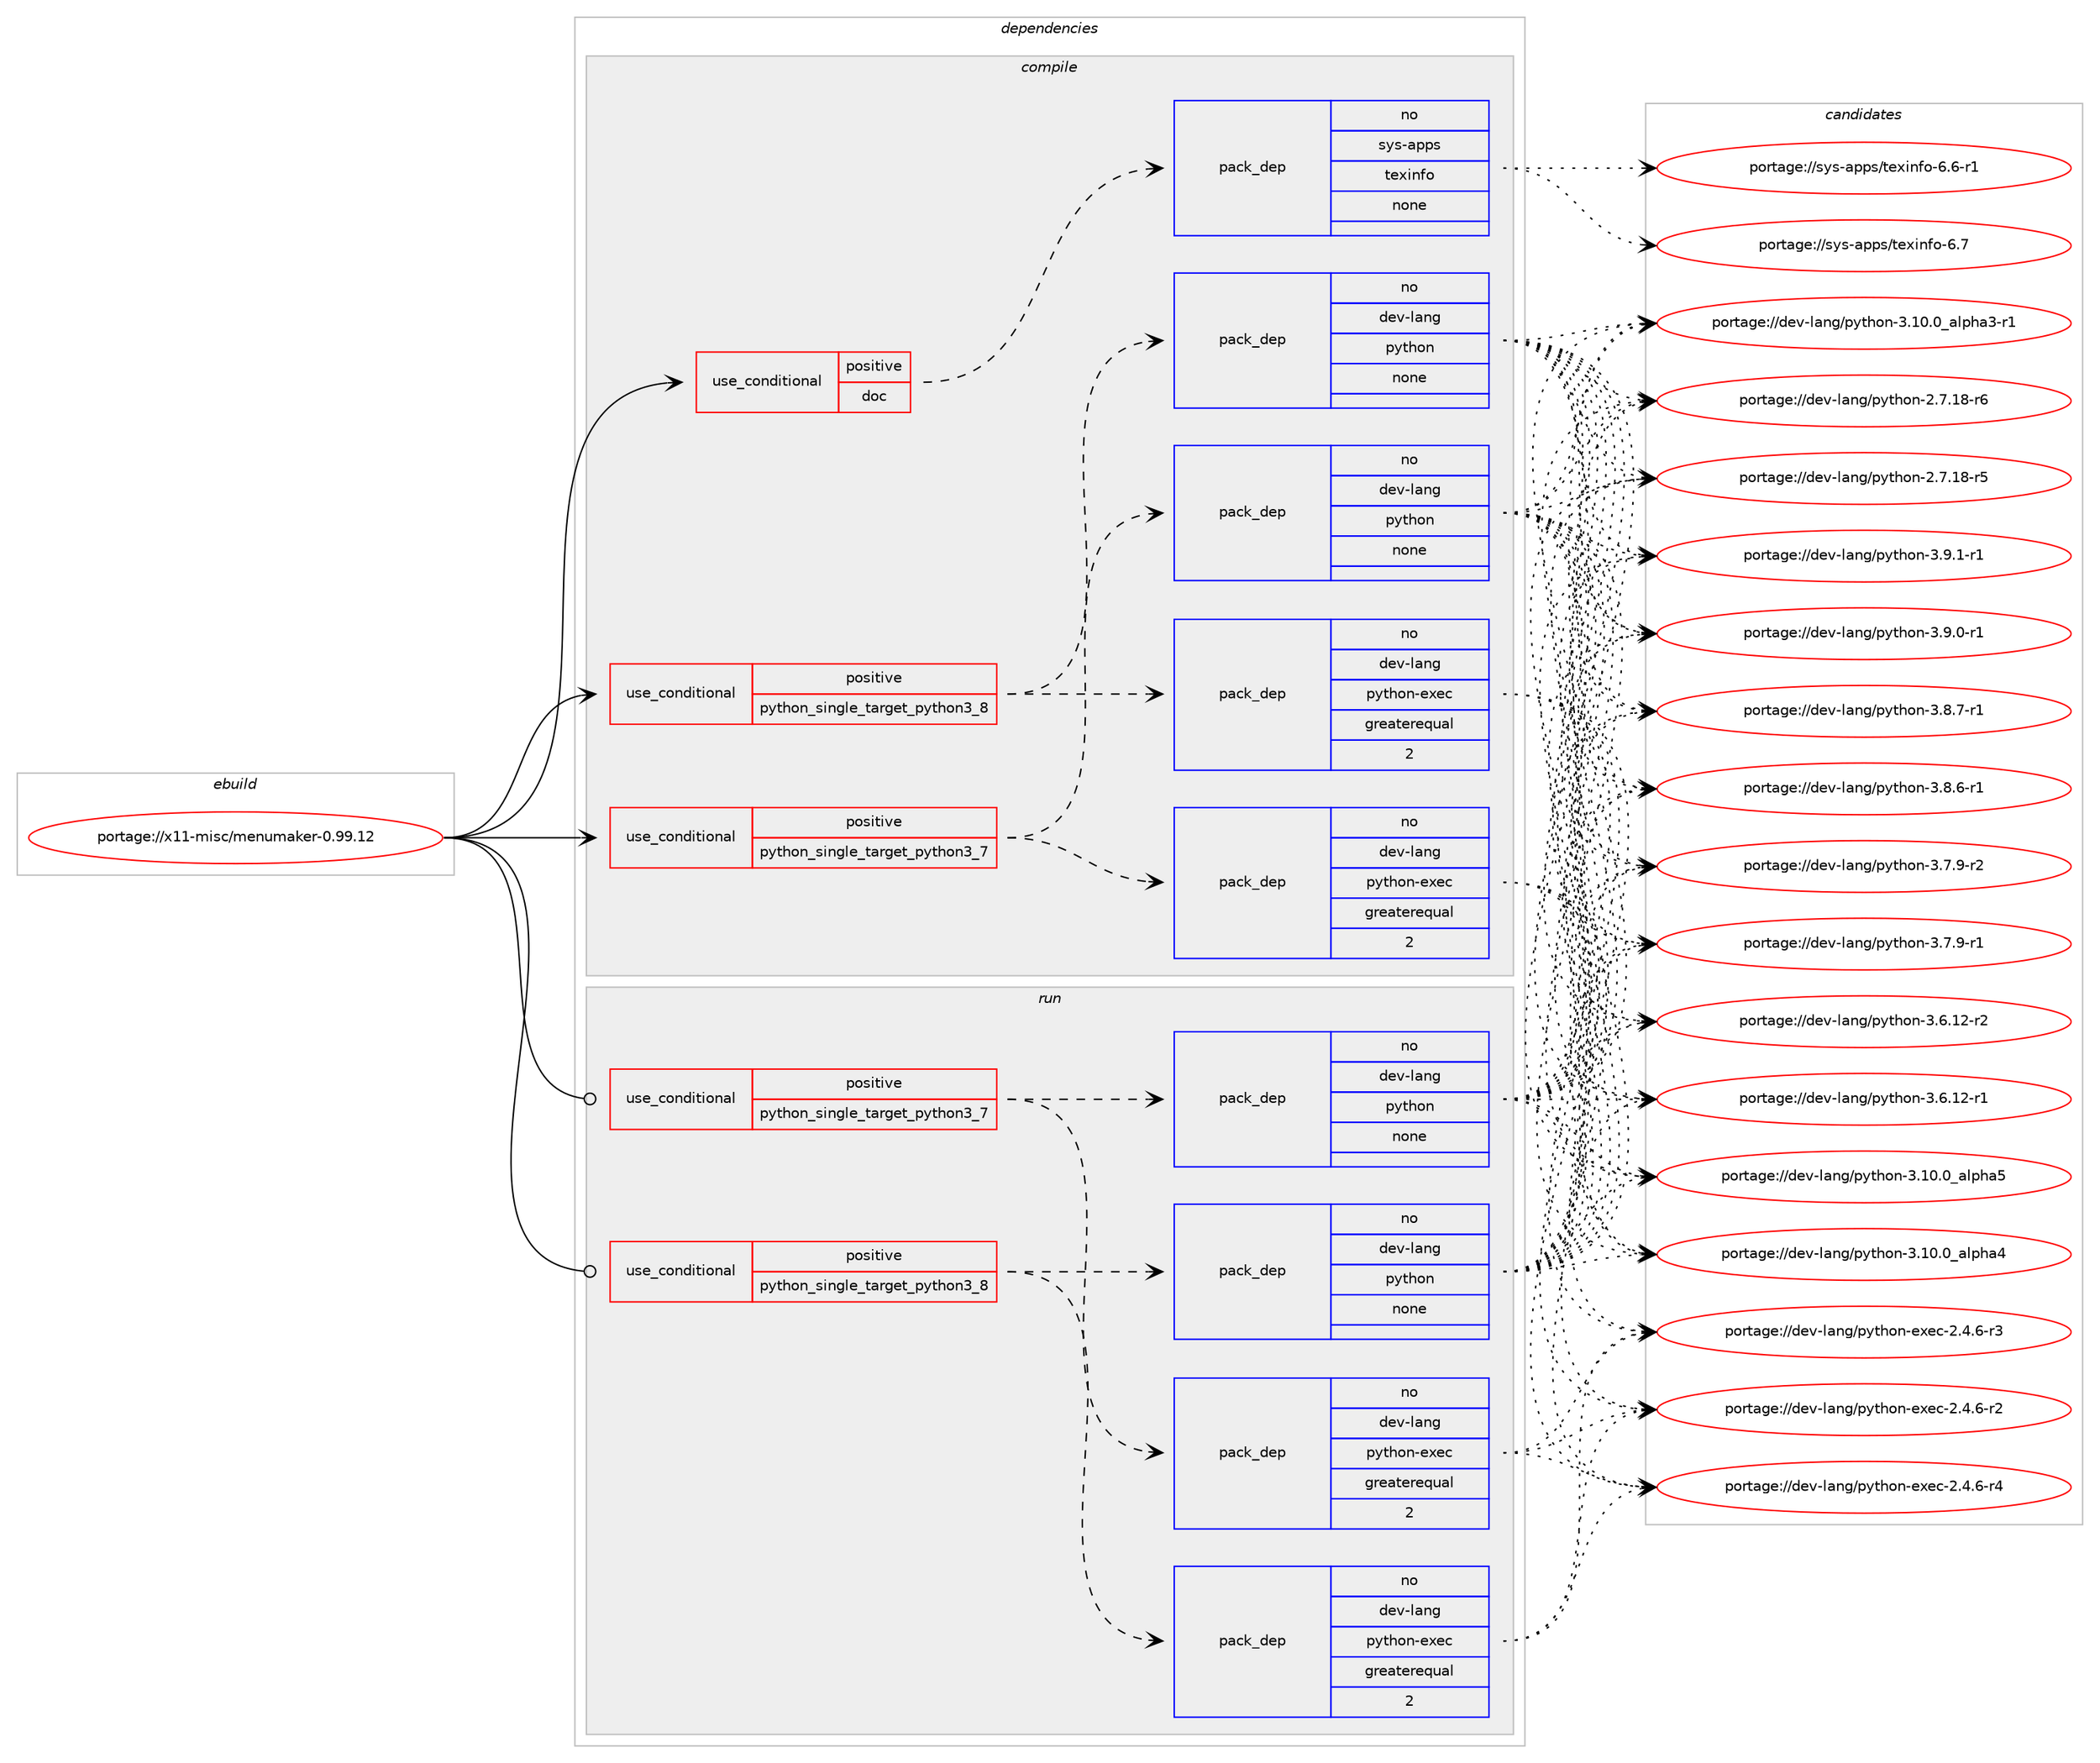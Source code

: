 digraph prolog {

# *************
# Graph options
# *************

newrank=true;
concentrate=true;
compound=true;
graph [rankdir=LR,fontname=Helvetica,fontsize=10,ranksep=1.5];#, ranksep=2.5, nodesep=0.2];
edge  [arrowhead=vee];
node  [fontname=Helvetica,fontsize=10];

# **********
# The ebuild
# **********

subgraph cluster_leftcol {
color=gray;
rank=same;
label=<<i>ebuild</i>>;
id [label="portage://x11-misc/menumaker-0.99.12", color=red, width=4, href="../x11-misc/menumaker-0.99.12.svg"];
}

# ****************
# The dependencies
# ****************

subgraph cluster_midcol {
color=gray;
label=<<i>dependencies</i>>;
subgraph cluster_compile {
fillcolor="#eeeeee";
style=filled;
label=<<i>compile</i>>;
subgraph cond225 {
dependency1778 [label=<<TABLE BORDER="0" CELLBORDER="1" CELLSPACING="0" CELLPADDING="4"><TR><TD ROWSPAN="3" CELLPADDING="10">use_conditional</TD></TR><TR><TD>positive</TD></TR><TR><TD>doc</TD></TR></TABLE>>, shape=none, color=red];
subgraph pack1518 {
dependency1779 [label=<<TABLE BORDER="0" CELLBORDER="1" CELLSPACING="0" CELLPADDING="4" WIDTH="220"><TR><TD ROWSPAN="6" CELLPADDING="30">pack_dep</TD></TR><TR><TD WIDTH="110">no</TD></TR><TR><TD>sys-apps</TD></TR><TR><TD>texinfo</TD></TR><TR><TD>none</TD></TR><TR><TD></TD></TR></TABLE>>, shape=none, color=blue];
}
dependency1778:e -> dependency1779:w [weight=20,style="dashed",arrowhead="vee"];
}
id:e -> dependency1778:w [weight=20,style="solid",arrowhead="vee"];
subgraph cond226 {
dependency1780 [label=<<TABLE BORDER="0" CELLBORDER="1" CELLSPACING="0" CELLPADDING="4"><TR><TD ROWSPAN="3" CELLPADDING="10">use_conditional</TD></TR><TR><TD>positive</TD></TR><TR><TD>python_single_target_python3_7</TD></TR></TABLE>>, shape=none, color=red];
subgraph pack1519 {
dependency1781 [label=<<TABLE BORDER="0" CELLBORDER="1" CELLSPACING="0" CELLPADDING="4" WIDTH="220"><TR><TD ROWSPAN="6" CELLPADDING="30">pack_dep</TD></TR><TR><TD WIDTH="110">no</TD></TR><TR><TD>dev-lang</TD></TR><TR><TD>python</TD></TR><TR><TD>none</TD></TR><TR><TD></TD></TR></TABLE>>, shape=none, color=blue];
}
dependency1780:e -> dependency1781:w [weight=20,style="dashed",arrowhead="vee"];
subgraph pack1520 {
dependency1782 [label=<<TABLE BORDER="0" CELLBORDER="1" CELLSPACING="0" CELLPADDING="4" WIDTH="220"><TR><TD ROWSPAN="6" CELLPADDING="30">pack_dep</TD></TR><TR><TD WIDTH="110">no</TD></TR><TR><TD>dev-lang</TD></TR><TR><TD>python-exec</TD></TR><TR><TD>greaterequal</TD></TR><TR><TD>2</TD></TR></TABLE>>, shape=none, color=blue];
}
dependency1780:e -> dependency1782:w [weight=20,style="dashed",arrowhead="vee"];
}
id:e -> dependency1780:w [weight=20,style="solid",arrowhead="vee"];
subgraph cond227 {
dependency1783 [label=<<TABLE BORDER="0" CELLBORDER="1" CELLSPACING="0" CELLPADDING="4"><TR><TD ROWSPAN="3" CELLPADDING="10">use_conditional</TD></TR><TR><TD>positive</TD></TR><TR><TD>python_single_target_python3_8</TD></TR></TABLE>>, shape=none, color=red];
subgraph pack1521 {
dependency1784 [label=<<TABLE BORDER="0" CELLBORDER="1" CELLSPACING="0" CELLPADDING="4" WIDTH="220"><TR><TD ROWSPAN="6" CELLPADDING="30">pack_dep</TD></TR><TR><TD WIDTH="110">no</TD></TR><TR><TD>dev-lang</TD></TR><TR><TD>python</TD></TR><TR><TD>none</TD></TR><TR><TD></TD></TR></TABLE>>, shape=none, color=blue];
}
dependency1783:e -> dependency1784:w [weight=20,style="dashed",arrowhead="vee"];
subgraph pack1522 {
dependency1785 [label=<<TABLE BORDER="0" CELLBORDER="1" CELLSPACING="0" CELLPADDING="4" WIDTH="220"><TR><TD ROWSPAN="6" CELLPADDING="30">pack_dep</TD></TR><TR><TD WIDTH="110">no</TD></TR><TR><TD>dev-lang</TD></TR><TR><TD>python-exec</TD></TR><TR><TD>greaterequal</TD></TR><TR><TD>2</TD></TR></TABLE>>, shape=none, color=blue];
}
dependency1783:e -> dependency1785:w [weight=20,style="dashed",arrowhead="vee"];
}
id:e -> dependency1783:w [weight=20,style="solid",arrowhead="vee"];
}
subgraph cluster_compileandrun {
fillcolor="#eeeeee";
style=filled;
label=<<i>compile and run</i>>;
}
subgraph cluster_run {
fillcolor="#eeeeee";
style=filled;
label=<<i>run</i>>;
subgraph cond228 {
dependency1786 [label=<<TABLE BORDER="0" CELLBORDER="1" CELLSPACING="0" CELLPADDING="4"><TR><TD ROWSPAN="3" CELLPADDING="10">use_conditional</TD></TR><TR><TD>positive</TD></TR><TR><TD>python_single_target_python3_7</TD></TR></TABLE>>, shape=none, color=red];
subgraph pack1523 {
dependency1787 [label=<<TABLE BORDER="0" CELLBORDER="1" CELLSPACING="0" CELLPADDING="4" WIDTH="220"><TR><TD ROWSPAN="6" CELLPADDING="30">pack_dep</TD></TR><TR><TD WIDTH="110">no</TD></TR><TR><TD>dev-lang</TD></TR><TR><TD>python</TD></TR><TR><TD>none</TD></TR><TR><TD></TD></TR></TABLE>>, shape=none, color=blue];
}
dependency1786:e -> dependency1787:w [weight=20,style="dashed",arrowhead="vee"];
subgraph pack1524 {
dependency1788 [label=<<TABLE BORDER="0" CELLBORDER="1" CELLSPACING="0" CELLPADDING="4" WIDTH="220"><TR><TD ROWSPAN="6" CELLPADDING="30">pack_dep</TD></TR><TR><TD WIDTH="110">no</TD></TR><TR><TD>dev-lang</TD></TR><TR><TD>python-exec</TD></TR><TR><TD>greaterequal</TD></TR><TR><TD>2</TD></TR></TABLE>>, shape=none, color=blue];
}
dependency1786:e -> dependency1788:w [weight=20,style="dashed",arrowhead="vee"];
}
id:e -> dependency1786:w [weight=20,style="solid",arrowhead="odot"];
subgraph cond229 {
dependency1789 [label=<<TABLE BORDER="0" CELLBORDER="1" CELLSPACING="0" CELLPADDING="4"><TR><TD ROWSPAN="3" CELLPADDING="10">use_conditional</TD></TR><TR><TD>positive</TD></TR><TR><TD>python_single_target_python3_8</TD></TR></TABLE>>, shape=none, color=red];
subgraph pack1525 {
dependency1790 [label=<<TABLE BORDER="0" CELLBORDER="1" CELLSPACING="0" CELLPADDING="4" WIDTH="220"><TR><TD ROWSPAN="6" CELLPADDING="30">pack_dep</TD></TR><TR><TD WIDTH="110">no</TD></TR><TR><TD>dev-lang</TD></TR><TR><TD>python</TD></TR><TR><TD>none</TD></TR><TR><TD></TD></TR></TABLE>>, shape=none, color=blue];
}
dependency1789:e -> dependency1790:w [weight=20,style="dashed",arrowhead="vee"];
subgraph pack1526 {
dependency1791 [label=<<TABLE BORDER="0" CELLBORDER="1" CELLSPACING="0" CELLPADDING="4" WIDTH="220"><TR><TD ROWSPAN="6" CELLPADDING="30">pack_dep</TD></TR><TR><TD WIDTH="110">no</TD></TR><TR><TD>dev-lang</TD></TR><TR><TD>python-exec</TD></TR><TR><TD>greaterequal</TD></TR><TR><TD>2</TD></TR></TABLE>>, shape=none, color=blue];
}
dependency1789:e -> dependency1791:w [weight=20,style="dashed",arrowhead="vee"];
}
id:e -> dependency1789:w [weight=20,style="solid",arrowhead="odot"];
}
}

# **************
# The candidates
# **************

subgraph cluster_choices {
rank=same;
color=gray;
label=<<i>candidates</i>>;

subgraph choice1518 {
color=black;
nodesep=1;
choice11512111545971121121154711610112010511010211145544655 [label="portage://sys-apps/texinfo-6.7", color=red, width=4,href="../sys-apps/texinfo-6.7.svg"];
choice115121115459711211211547116101120105110102111455446544511449 [label="portage://sys-apps/texinfo-6.6-r1", color=red, width=4,href="../sys-apps/texinfo-6.6-r1.svg"];
dependency1779:e -> choice11512111545971121121154711610112010511010211145544655:w [style=dotted,weight="100"];
dependency1779:e -> choice115121115459711211211547116101120105110102111455446544511449:w [style=dotted,weight="100"];
}
subgraph choice1519 {
color=black;
nodesep=1;
choice1001011184510897110103471121211161041111104551465746494511449 [label="portage://dev-lang/python-3.9.1-r1", color=red, width=4,href="../dev-lang/python-3.9.1-r1.svg"];
choice1001011184510897110103471121211161041111104551465746484511449 [label="portage://dev-lang/python-3.9.0-r1", color=red, width=4,href="../dev-lang/python-3.9.0-r1.svg"];
choice1001011184510897110103471121211161041111104551465646554511449 [label="portage://dev-lang/python-3.8.7-r1", color=red, width=4,href="../dev-lang/python-3.8.7-r1.svg"];
choice1001011184510897110103471121211161041111104551465646544511449 [label="portage://dev-lang/python-3.8.6-r1", color=red, width=4,href="../dev-lang/python-3.8.6-r1.svg"];
choice1001011184510897110103471121211161041111104551465546574511450 [label="portage://dev-lang/python-3.7.9-r2", color=red, width=4,href="../dev-lang/python-3.7.9-r2.svg"];
choice1001011184510897110103471121211161041111104551465546574511449 [label="portage://dev-lang/python-3.7.9-r1", color=red, width=4,href="../dev-lang/python-3.7.9-r1.svg"];
choice100101118451089711010347112121116104111110455146544649504511450 [label="portage://dev-lang/python-3.6.12-r2", color=red, width=4,href="../dev-lang/python-3.6.12-r2.svg"];
choice100101118451089711010347112121116104111110455146544649504511449 [label="portage://dev-lang/python-3.6.12-r1", color=red, width=4,href="../dev-lang/python-3.6.12-r1.svg"];
choice1001011184510897110103471121211161041111104551464948464895971081121049753 [label="portage://dev-lang/python-3.10.0_alpha5", color=red, width=4,href="../dev-lang/python-3.10.0_alpha5.svg"];
choice1001011184510897110103471121211161041111104551464948464895971081121049752 [label="portage://dev-lang/python-3.10.0_alpha4", color=red, width=4,href="../dev-lang/python-3.10.0_alpha4.svg"];
choice10010111845108971101034711212111610411111045514649484648959710811210497514511449 [label="portage://dev-lang/python-3.10.0_alpha3-r1", color=red, width=4,href="../dev-lang/python-3.10.0_alpha3-r1.svg"];
choice100101118451089711010347112121116104111110455046554649564511454 [label="portage://dev-lang/python-2.7.18-r6", color=red, width=4,href="../dev-lang/python-2.7.18-r6.svg"];
choice100101118451089711010347112121116104111110455046554649564511453 [label="portage://dev-lang/python-2.7.18-r5", color=red, width=4,href="../dev-lang/python-2.7.18-r5.svg"];
dependency1781:e -> choice1001011184510897110103471121211161041111104551465746494511449:w [style=dotted,weight="100"];
dependency1781:e -> choice1001011184510897110103471121211161041111104551465746484511449:w [style=dotted,weight="100"];
dependency1781:e -> choice1001011184510897110103471121211161041111104551465646554511449:w [style=dotted,weight="100"];
dependency1781:e -> choice1001011184510897110103471121211161041111104551465646544511449:w [style=dotted,weight="100"];
dependency1781:e -> choice1001011184510897110103471121211161041111104551465546574511450:w [style=dotted,weight="100"];
dependency1781:e -> choice1001011184510897110103471121211161041111104551465546574511449:w [style=dotted,weight="100"];
dependency1781:e -> choice100101118451089711010347112121116104111110455146544649504511450:w [style=dotted,weight="100"];
dependency1781:e -> choice100101118451089711010347112121116104111110455146544649504511449:w [style=dotted,weight="100"];
dependency1781:e -> choice1001011184510897110103471121211161041111104551464948464895971081121049753:w [style=dotted,weight="100"];
dependency1781:e -> choice1001011184510897110103471121211161041111104551464948464895971081121049752:w [style=dotted,weight="100"];
dependency1781:e -> choice10010111845108971101034711212111610411111045514649484648959710811210497514511449:w [style=dotted,weight="100"];
dependency1781:e -> choice100101118451089711010347112121116104111110455046554649564511454:w [style=dotted,weight="100"];
dependency1781:e -> choice100101118451089711010347112121116104111110455046554649564511453:w [style=dotted,weight="100"];
}
subgraph choice1520 {
color=black;
nodesep=1;
choice10010111845108971101034711212111610411111045101120101994550465246544511452 [label="portage://dev-lang/python-exec-2.4.6-r4", color=red, width=4,href="../dev-lang/python-exec-2.4.6-r4.svg"];
choice10010111845108971101034711212111610411111045101120101994550465246544511451 [label="portage://dev-lang/python-exec-2.4.6-r3", color=red, width=4,href="../dev-lang/python-exec-2.4.6-r3.svg"];
choice10010111845108971101034711212111610411111045101120101994550465246544511450 [label="portage://dev-lang/python-exec-2.4.6-r2", color=red, width=4,href="../dev-lang/python-exec-2.4.6-r2.svg"];
dependency1782:e -> choice10010111845108971101034711212111610411111045101120101994550465246544511452:w [style=dotted,weight="100"];
dependency1782:e -> choice10010111845108971101034711212111610411111045101120101994550465246544511451:w [style=dotted,weight="100"];
dependency1782:e -> choice10010111845108971101034711212111610411111045101120101994550465246544511450:w [style=dotted,weight="100"];
}
subgraph choice1521 {
color=black;
nodesep=1;
choice1001011184510897110103471121211161041111104551465746494511449 [label="portage://dev-lang/python-3.9.1-r1", color=red, width=4,href="../dev-lang/python-3.9.1-r1.svg"];
choice1001011184510897110103471121211161041111104551465746484511449 [label="portage://dev-lang/python-3.9.0-r1", color=red, width=4,href="../dev-lang/python-3.9.0-r1.svg"];
choice1001011184510897110103471121211161041111104551465646554511449 [label="portage://dev-lang/python-3.8.7-r1", color=red, width=4,href="../dev-lang/python-3.8.7-r1.svg"];
choice1001011184510897110103471121211161041111104551465646544511449 [label="portage://dev-lang/python-3.8.6-r1", color=red, width=4,href="../dev-lang/python-3.8.6-r1.svg"];
choice1001011184510897110103471121211161041111104551465546574511450 [label="portage://dev-lang/python-3.7.9-r2", color=red, width=4,href="../dev-lang/python-3.7.9-r2.svg"];
choice1001011184510897110103471121211161041111104551465546574511449 [label="portage://dev-lang/python-3.7.9-r1", color=red, width=4,href="../dev-lang/python-3.7.9-r1.svg"];
choice100101118451089711010347112121116104111110455146544649504511450 [label="portage://dev-lang/python-3.6.12-r2", color=red, width=4,href="../dev-lang/python-3.6.12-r2.svg"];
choice100101118451089711010347112121116104111110455146544649504511449 [label="portage://dev-lang/python-3.6.12-r1", color=red, width=4,href="../dev-lang/python-3.6.12-r1.svg"];
choice1001011184510897110103471121211161041111104551464948464895971081121049753 [label="portage://dev-lang/python-3.10.0_alpha5", color=red, width=4,href="../dev-lang/python-3.10.0_alpha5.svg"];
choice1001011184510897110103471121211161041111104551464948464895971081121049752 [label="portage://dev-lang/python-3.10.0_alpha4", color=red, width=4,href="../dev-lang/python-3.10.0_alpha4.svg"];
choice10010111845108971101034711212111610411111045514649484648959710811210497514511449 [label="portage://dev-lang/python-3.10.0_alpha3-r1", color=red, width=4,href="../dev-lang/python-3.10.0_alpha3-r1.svg"];
choice100101118451089711010347112121116104111110455046554649564511454 [label="portage://dev-lang/python-2.7.18-r6", color=red, width=4,href="../dev-lang/python-2.7.18-r6.svg"];
choice100101118451089711010347112121116104111110455046554649564511453 [label="portage://dev-lang/python-2.7.18-r5", color=red, width=4,href="../dev-lang/python-2.7.18-r5.svg"];
dependency1784:e -> choice1001011184510897110103471121211161041111104551465746494511449:w [style=dotted,weight="100"];
dependency1784:e -> choice1001011184510897110103471121211161041111104551465746484511449:w [style=dotted,weight="100"];
dependency1784:e -> choice1001011184510897110103471121211161041111104551465646554511449:w [style=dotted,weight="100"];
dependency1784:e -> choice1001011184510897110103471121211161041111104551465646544511449:w [style=dotted,weight="100"];
dependency1784:e -> choice1001011184510897110103471121211161041111104551465546574511450:w [style=dotted,weight="100"];
dependency1784:e -> choice1001011184510897110103471121211161041111104551465546574511449:w [style=dotted,weight="100"];
dependency1784:e -> choice100101118451089711010347112121116104111110455146544649504511450:w [style=dotted,weight="100"];
dependency1784:e -> choice100101118451089711010347112121116104111110455146544649504511449:w [style=dotted,weight="100"];
dependency1784:e -> choice1001011184510897110103471121211161041111104551464948464895971081121049753:w [style=dotted,weight="100"];
dependency1784:e -> choice1001011184510897110103471121211161041111104551464948464895971081121049752:w [style=dotted,weight="100"];
dependency1784:e -> choice10010111845108971101034711212111610411111045514649484648959710811210497514511449:w [style=dotted,weight="100"];
dependency1784:e -> choice100101118451089711010347112121116104111110455046554649564511454:w [style=dotted,weight="100"];
dependency1784:e -> choice100101118451089711010347112121116104111110455046554649564511453:w [style=dotted,weight="100"];
}
subgraph choice1522 {
color=black;
nodesep=1;
choice10010111845108971101034711212111610411111045101120101994550465246544511452 [label="portage://dev-lang/python-exec-2.4.6-r4", color=red, width=4,href="../dev-lang/python-exec-2.4.6-r4.svg"];
choice10010111845108971101034711212111610411111045101120101994550465246544511451 [label="portage://dev-lang/python-exec-2.4.6-r3", color=red, width=4,href="../dev-lang/python-exec-2.4.6-r3.svg"];
choice10010111845108971101034711212111610411111045101120101994550465246544511450 [label="portage://dev-lang/python-exec-2.4.6-r2", color=red, width=4,href="../dev-lang/python-exec-2.4.6-r2.svg"];
dependency1785:e -> choice10010111845108971101034711212111610411111045101120101994550465246544511452:w [style=dotted,weight="100"];
dependency1785:e -> choice10010111845108971101034711212111610411111045101120101994550465246544511451:w [style=dotted,weight="100"];
dependency1785:e -> choice10010111845108971101034711212111610411111045101120101994550465246544511450:w [style=dotted,weight="100"];
}
subgraph choice1523 {
color=black;
nodesep=1;
choice1001011184510897110103471121211161041111104551465746494511449 [label="portage://dev-lang/python-3.9.1-r1", color=red, width=4,href="../dev-lang/python-3.9.1-r1.svg"];
choice1001011184510897110103471121211161041111104551465746484511449 [label="portage://dev-lang/python-3.9.0-r1", color=red, width=4,href="../dev-lang/python-3.9.0-r1.svg"];
choice1001011184510897110103471121211161041111104551465646554511449 [label="portage://dev-lang/python-3.8.7-r1", color=red, width=4,href="../dev-lang/python-3.8.7-r1.svg"];
choice1001011184510897110103471121211161041111104551465646544511449 [label="portage://dev-lang/python-3.8.6-r1", color=red, width=4,href="../dev-lang/python-3.8.6-r1.svg"];
choice1001011184510897110103471121211161041111104551465546574511450 [label="portage://dev-lang/python-3.7.9-r2", color=red, width=4,href="../dev-lang/python-3.7.9-r2.svg"];
choice1001011184510897110103471121211161041111104551465546574511449 [label="portage://dev-lang/python-3.7.9-r1", color=red, width=4,href="../dev-lang/python-3.7.9-r1.svg"];
choice100101118451089711010347112121116104111110455146544649504511450 [label="portage://dev-lang/python-3.6.12-r2", color=red, width=4,href="../dev-lang/python-3.6.12-r2.svg"];
choice100101118451089711010347112121116104111110455146544649504511449 [label="portage://dev-lang/python-3.6.12-r1", color=red, width=4,href="../dev-lang/python-3.6.12-r1.svg"];
choice1001011184510897110103471121211161041111104551464948464895971081121049753 [label="portage://dev-lang/python-3.10.0_alpha5", color=red, width=4,href="../dev-lang/python-3.10.0_alpha5.svg"];
choice1001011184510897110103471121211161041111104551464948464895971081121049752 [label="portage://dev-lang/python-3.10.0_alpha4", color=red, width=4,href="../dev-lang/python-3.10.0_alpha4.svg"];
choice10010111845108971101034711212111610411111045514649484648959710811210497514511449 [label="portage://dev-lang/python-3.10.0_alpha3-r1", color=red, width=4,href="../dev-lang/python-3.10.0_alpha3-r1.svg"];
choice100101118451089711010347112121116104111110455046554649564511454 [label="portage://dev-lang/python-2.7.18-r6", color=red, width=4,href="../dev-lang/python-2.7.18-r6.svg"];
choice100101118451089711010347112121116104111110455046554649564511453 [label="portage://dev-lang/python-2.7.18-r5", color=red, width=4,href="../dev-lang/python-2.7.18-r5.svg"];
dependency1787:e -> choice1001011184510897110103471121211161041111104551465746494511449:w [style=dotted,weight="100"];
dependency1787:e -> choice1001011184510897110103471121211161041111104551465746484511449:w [style=dotted,weight="100"];
dependency1787:e -> choice1001011184510897110103471121211161041111104551465646554511449:w [style=dotted,weight="100"];
dependency1787:e -> choice1001011184510897110103471121211161041111104551465646544511449:w [style=dotted,weight="100"];
dependency1787:e -> choice1001011184510897110103471121211161041111104551465546574511450:w [style=dotted,weight="100"];
dependency1787:e -> choice1001011184510897110103471121211161041111104551465546574511449:w [style=dotted,weight="100"];
dependency1787:e -> choice100101118451089711010347112121116104111110455146544649504511450:w [style=dotted,weight="100"];
dependency1787:e -> choice100101118451089711010347112121116104111110455146544649504511449:w [style=dotted,weight="100"];
dependency1787:e -> choice1001011184510897110103471121211161041111104551464948464895971081121049753:w [style=dotted,weight="100"];
dependency1787:e -> choice1001011184510897110103471121211161041111104551464948464895971081121049752:w [style=dotted,weight="100"];
dependency1787:e -> choice10010111845108971101034711212111610411111045514649484648959710811210497514511449:w [style=dotted,weight="100"];
dependency1787:e -> choice100101118451089711010347112121116104111110455046554649564511454:w [style=dotted,weight="100"];
dependency1787:e -> choice100101118451089711010347112121116104111110455046554649564511453:w [style=dotted,weight="100"];
}
subgraph choice1524 {
color=black;
nodesep=1;
choice10010111845108971101034711212111610411111045101120101994550465246544511452 [label="portage://dev-lang/python-exec-2.4.6-r4", color=red, width=4,href="../dev-lang/python-exec-2.4.6-r4.svg"];
choice10010111845108971101034711212111610411111045101120101994550465246544511451 [label="portage://dev-lang/python-exec-2.4.6-r3", color=red, width=4,href="../dev-lang/python-exec-2.4.6-r3.svg"];
choice10010111845108971101034711212111610411111045101120101994550465246544511450 [label="portage://dev-lang/python-exec-2.4.6-r2", color=red, width=4,href="../dev-lang/python-exec-2.4.6-r2.svg"];
dependency1788:e -> choice10010111845108971101034711212111610411111045101120101994550465246544511452:w [style=dotted,weight="100"];
dependency1788:e -> choice10010111845108971101034711212111610411111045101120101994550465246544511451:w [style=dotted,weight="100"];
dependency1788:e -> choice10010111845108971101034711212111610411111045101120101994550465246544511450:w [style=dotted,weight="100"];
}
subgraph choice1525 {
color=black;
nodesep=1;
choice1001011184510897110103471121211161041111104551465746494511449 [label="portage://dev-lang/python-3.9.1-r1", color=red, width=4,href="../dev-lang/python-3.9.1-r1.svg"];
choice1001011184510897110103471121211161041111104551465746484511449 [label="portage://dev-lang/python-3.9.0-r1", color=red, width=4,href="../dev-lang/python-3.9.0-r1.svg"];
choice1001011184510897110103471121211161041111104551465646554511449 [label="portage://dev-lang/python-3.8.7-r1", color=red, width=4,href="../dev-lang/python-3.8.7-r1.svg"];
choice1001011184510897110103471121211161041111104551465646544511449 [label="portage://dev-lang/python-3.8.6-r1", color=red, width=4,href="../dev-lang/python-3.8.6-r1.svg"];
choice1001011184510897110103471121211161041111104551465546574511450 [label="portage://dev-lang/python-3.7.9-r2", color=red, width=4,href="../dev-lang/python-3.7.9-r2.svg"];
choice1001011184510897110103471121211161041111104551465546574511449 [label="portage://dev-lang/python-3.7.9-r1", color=red, width=4,href="../dev-lang/python-3.7.9-r1.svg"];
choice100101118451089711010347112121116104111110455146544649504511450 [label="portage://dev-lang/python-3.6.12-r2", color=red, width=4,href="../dev-lang/python-3.6.12-r2.svg"];
choice100101118451089711010347112121116104111110455146544649504511449 [label="portage://dev-lang/python-3.6.12-r1", color=red, width=4,href="../dev-lang/python-3.6.12-r1.svg"];
choice1001011184510897110103471121211161041111104551464948464895971081121049753 [label="portage://dev-lang/python-3.10.0_alpha5", color=red, width=4,href="../dev-lang/python-3.10.0_alpha5.svg"];
choice1001011184510897110103471121211161041111104551464948464895971081121049752 [label="portage://dev-lang/python-3.10.0_alpha4", color=red, width=4,href="../dev-lang/python-3.10.0_alpha4.svg"];
choice10010111845108971101034711212111610411111045514649484648959710811210497514511449 [label="portage://dev-lang/python-3.10.0_alpha3-r1", color=red, width=4,href="../dev-lang/python-3.10.0_alpha3-r1.svg"];
choice100101118451089711010347112121116104111110455046554649564511454 [label="portage://dev-lang/python-2.7.18-r6", color=red, width=4,href="../dev-lang/python-2.7.18-r6.svg"];
choice100101118451089711010347112121116104111110455046554649564511453 [label="portage://dev-lang/python-2.7.18-r5", color=red, width=4,href="../dev-lang/python-2.7.18-r5.svg"];
dependency1790:e -> choice1001011184510897110103471121211161041111104551465746494511449:w [style=dotted,weight="100"];
dependency1790:e -> choice1001011184510897110103471121211161041111104551465746484511449:w [style=dotted,weight="100"];
dependency1790:e -> choice1001011184510897110103471121211161041111104551465646554511449:w [style=dotted,weight="100"];
dependency1790:e -> choice1001011184510897110103471121211161041111104551465646544511449:w [style=dotted,weight="100"];
dependency1790:e -> choice1001011184510897110103471121211161041111104551465546574511450:w [style=dotted,weight="100"];
dependency1790:e -> choice1001011184510897110103471121211161041111104551465546574511449:w [style=dotted,weight="100"];
dependency1790:e -> choice100101118451089711010347112121116104111110455146544649504511450:w [style=dotted,weight="100"];
dependency1790:e -> choice100101118451089711010347112121116104111110455146544649504511449:w [style=dotted,weight="100"];
dependency1790:e -> choice1001011184510897110103471121211161041111104551464948464895971081121049753:w [style=dotted,weight="100"];
dependency1790:e -> choice1001011184510897110103471121211161041111104551464948464895971081121049752:w [style=dotted,weight="100"];
dependency1790:e -> choice10010111845108971101034711212111610411111045514649484648959710811210497514511449:w [style=dotted,weight="100"];
dependency1790:e -> choice100101118451089711010347112121116104111110455046554649564511454:w [style=dotted,weight="100"];
dependency1790:e -> choice100101118451089711010347112121116104111110455046554649564511453:w [style=dotted,weight="100"];
}
subgraph choice1526 {
color=black;
nodesep=1;
choice10010111845108971101034711212111610411111045101120101994550465246544511452 [label="portage://dev-lang/python-exec-2.4.6-r4", color=red, width=4,href="../dev-lang/python-exec-2.4.6-r4.svg"];
choice10010111845108971101034711212111610411111045101120101994550465246544511451 [label="portage://dev-lang/python-exec-2.4.6-r3", color=red, width=4,href="../dev-lang/python-exec-2.4.6-r3.svg"];
choice10010111845108971101034711212111610411111045101120101994550465246544511450 [label="portage://dev-lang/python-exec-2.4.6-r2", color=red, width=4,href="../dev-lang/python-exec-2.4.6-r2.svg"];
dependency1791:e -> choice10010111845108971101034711212111610411111045101120101994550465246544511452:w [style=dotted,weight="100"];
dependency1791:e -> choice10010111845108971101034711212111610411111045101120101994550465246544511451:w [style=dotted,weight="100"];
dependency1791:e -> choice10010111845108971101034711212111610411111045101120101994550465246544511450:w [style=dotted,weight="100"];
}
}

}
